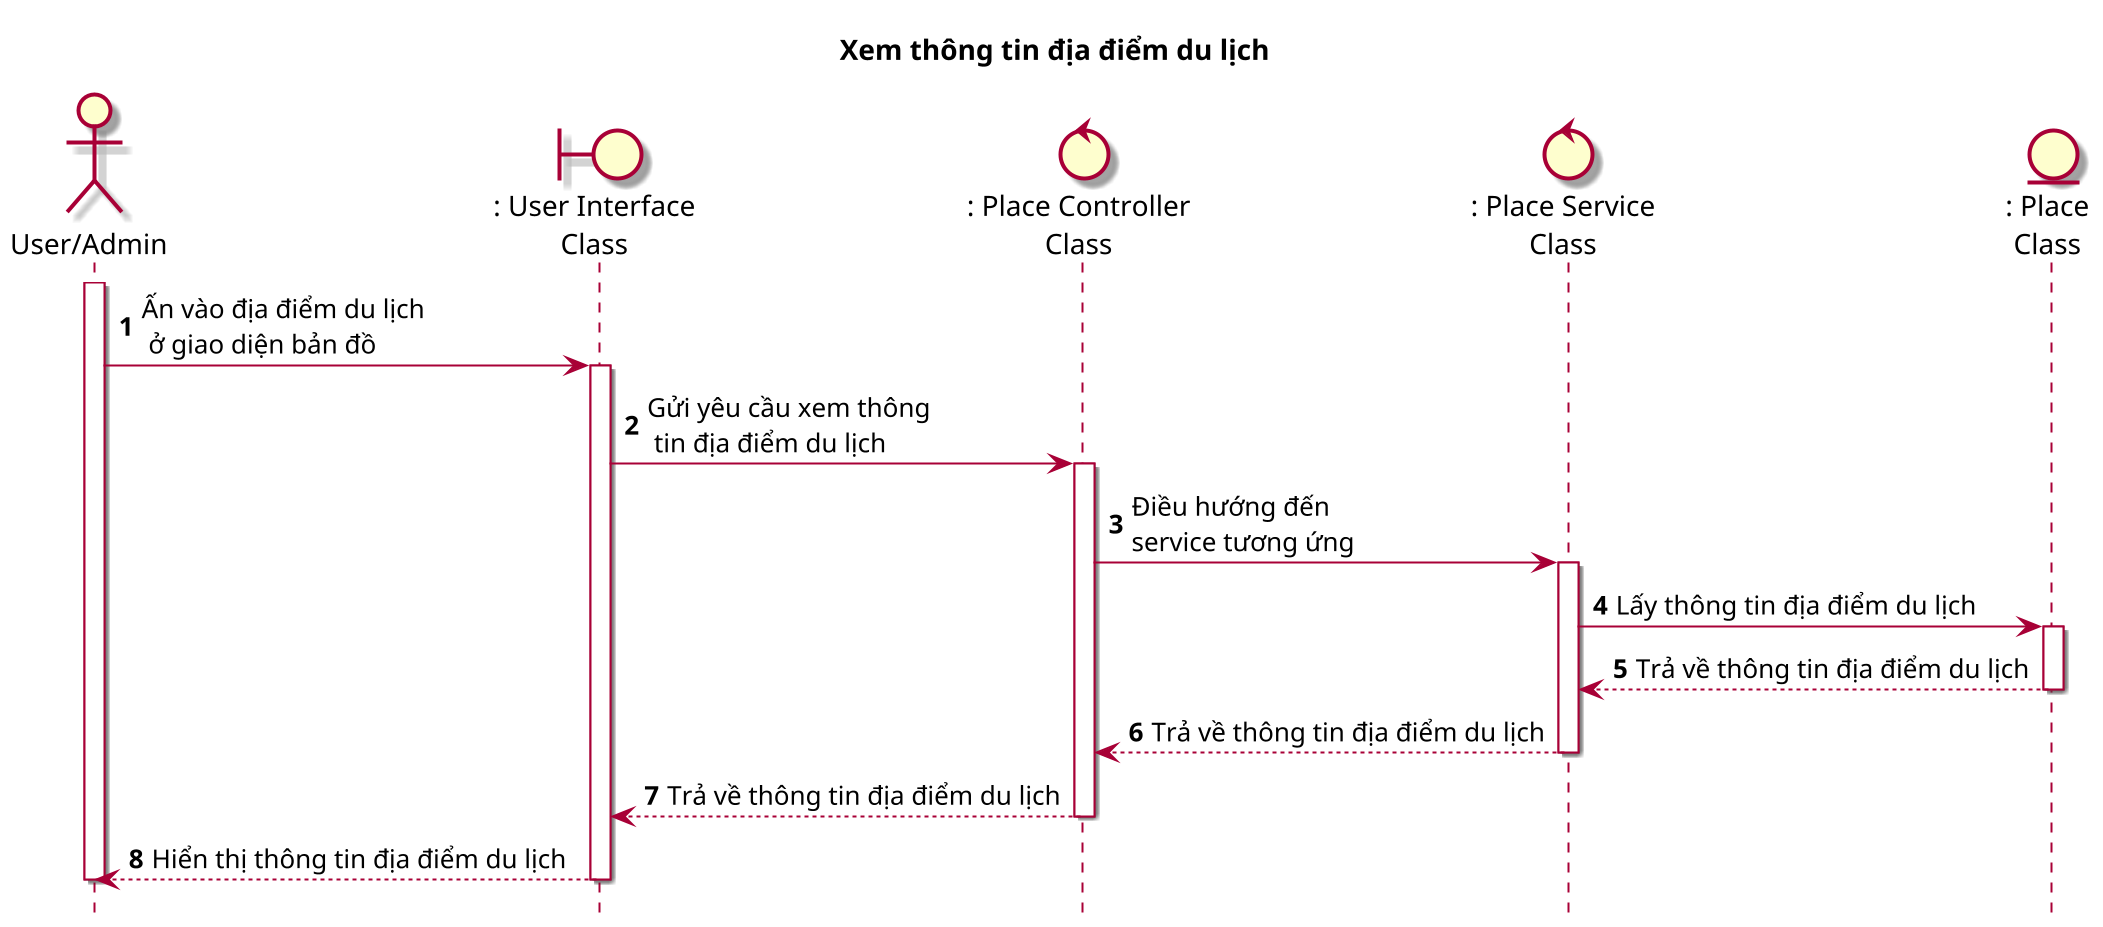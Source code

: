 @startuml ReadPlace

    title Xem thông tin địa điểm du lịch

    skin rose
    scale 2
    hide footbox

    actor "User/Admin" as user
    boundary ": User Interface\nClass" as ui
    control ": Place Controller\nClass" as uc
    control ": Place Service\nClass" as us
    entity ": Place\nClass" as u

    autonumber
    user++
    user -> ui++ : Ấn vào địa điểm du lịch \n ở giao diện bản đồ 
    ui -> uc++ : Gửi yêu cầu xem thông \n tin địa điểm du lịch
    uc -> us++ : Điều hướng đến\nservice tương ứng
    us -> u++ : Lấy thông tin địa điểm du lịch
    u --> us-- : Trả về thông tin địa điểm du lịch
    us --> uc-- : Trả về thông tin địa điểm du lịch
    uc --> ui-- : Trả về thông tin địa điểm du lịch
    ui --> user-- : Hiển thị thông tin địa điểm du lịch
    user--

@enduml